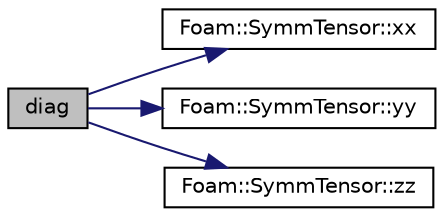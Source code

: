 digraph "diag"
{
  bgcolor="transparent";
  edge [fontname="Helvetica",fontsize="10",labelfontname="Helvetica",labelfontsize="10"];
  node [fontname="Helvetica",fontsize="10",shape=record];
  rankdir="LR";
  Node130945 [label="diag",height=0.2,width=0.4,color="black", fillcolor="grey75", style="filled", fontcolor="black"];
  Node130945 -> Node130946 [color="midnightblue",fontsize="10",style="solid",fontname="Helvetica"];
  Node130946 [label="Foam::SymmTensor::xx",height=0.2,width=0.4,color="black",URL="$a29577.html#a1b97c7c1ed81b4fb23da8dcb71a8cd2a"];
  Node130945 -> Node130947 [color="midnightblue",fontsize="10",style="solid",fontname="Helvetica"];
  Node130947 [label="Foam::SymmTensor::yy",height=0.2,width=0.4,color="black",URL="$a29577.html#aba9d77023a5662b9c2d3639d5de555a0"];
  Node130945 -> Node130948 [color="midnightblue",fontsize="10",style="solid",fontname="Helvetica"];
  Node130948 [label="Foam::SymmTensor::zz",height=0.2,width=0.4,color="black",URL="$a29577.html#a831c4848d01bfcc8d717b7ef92f2cd4b"];
}
